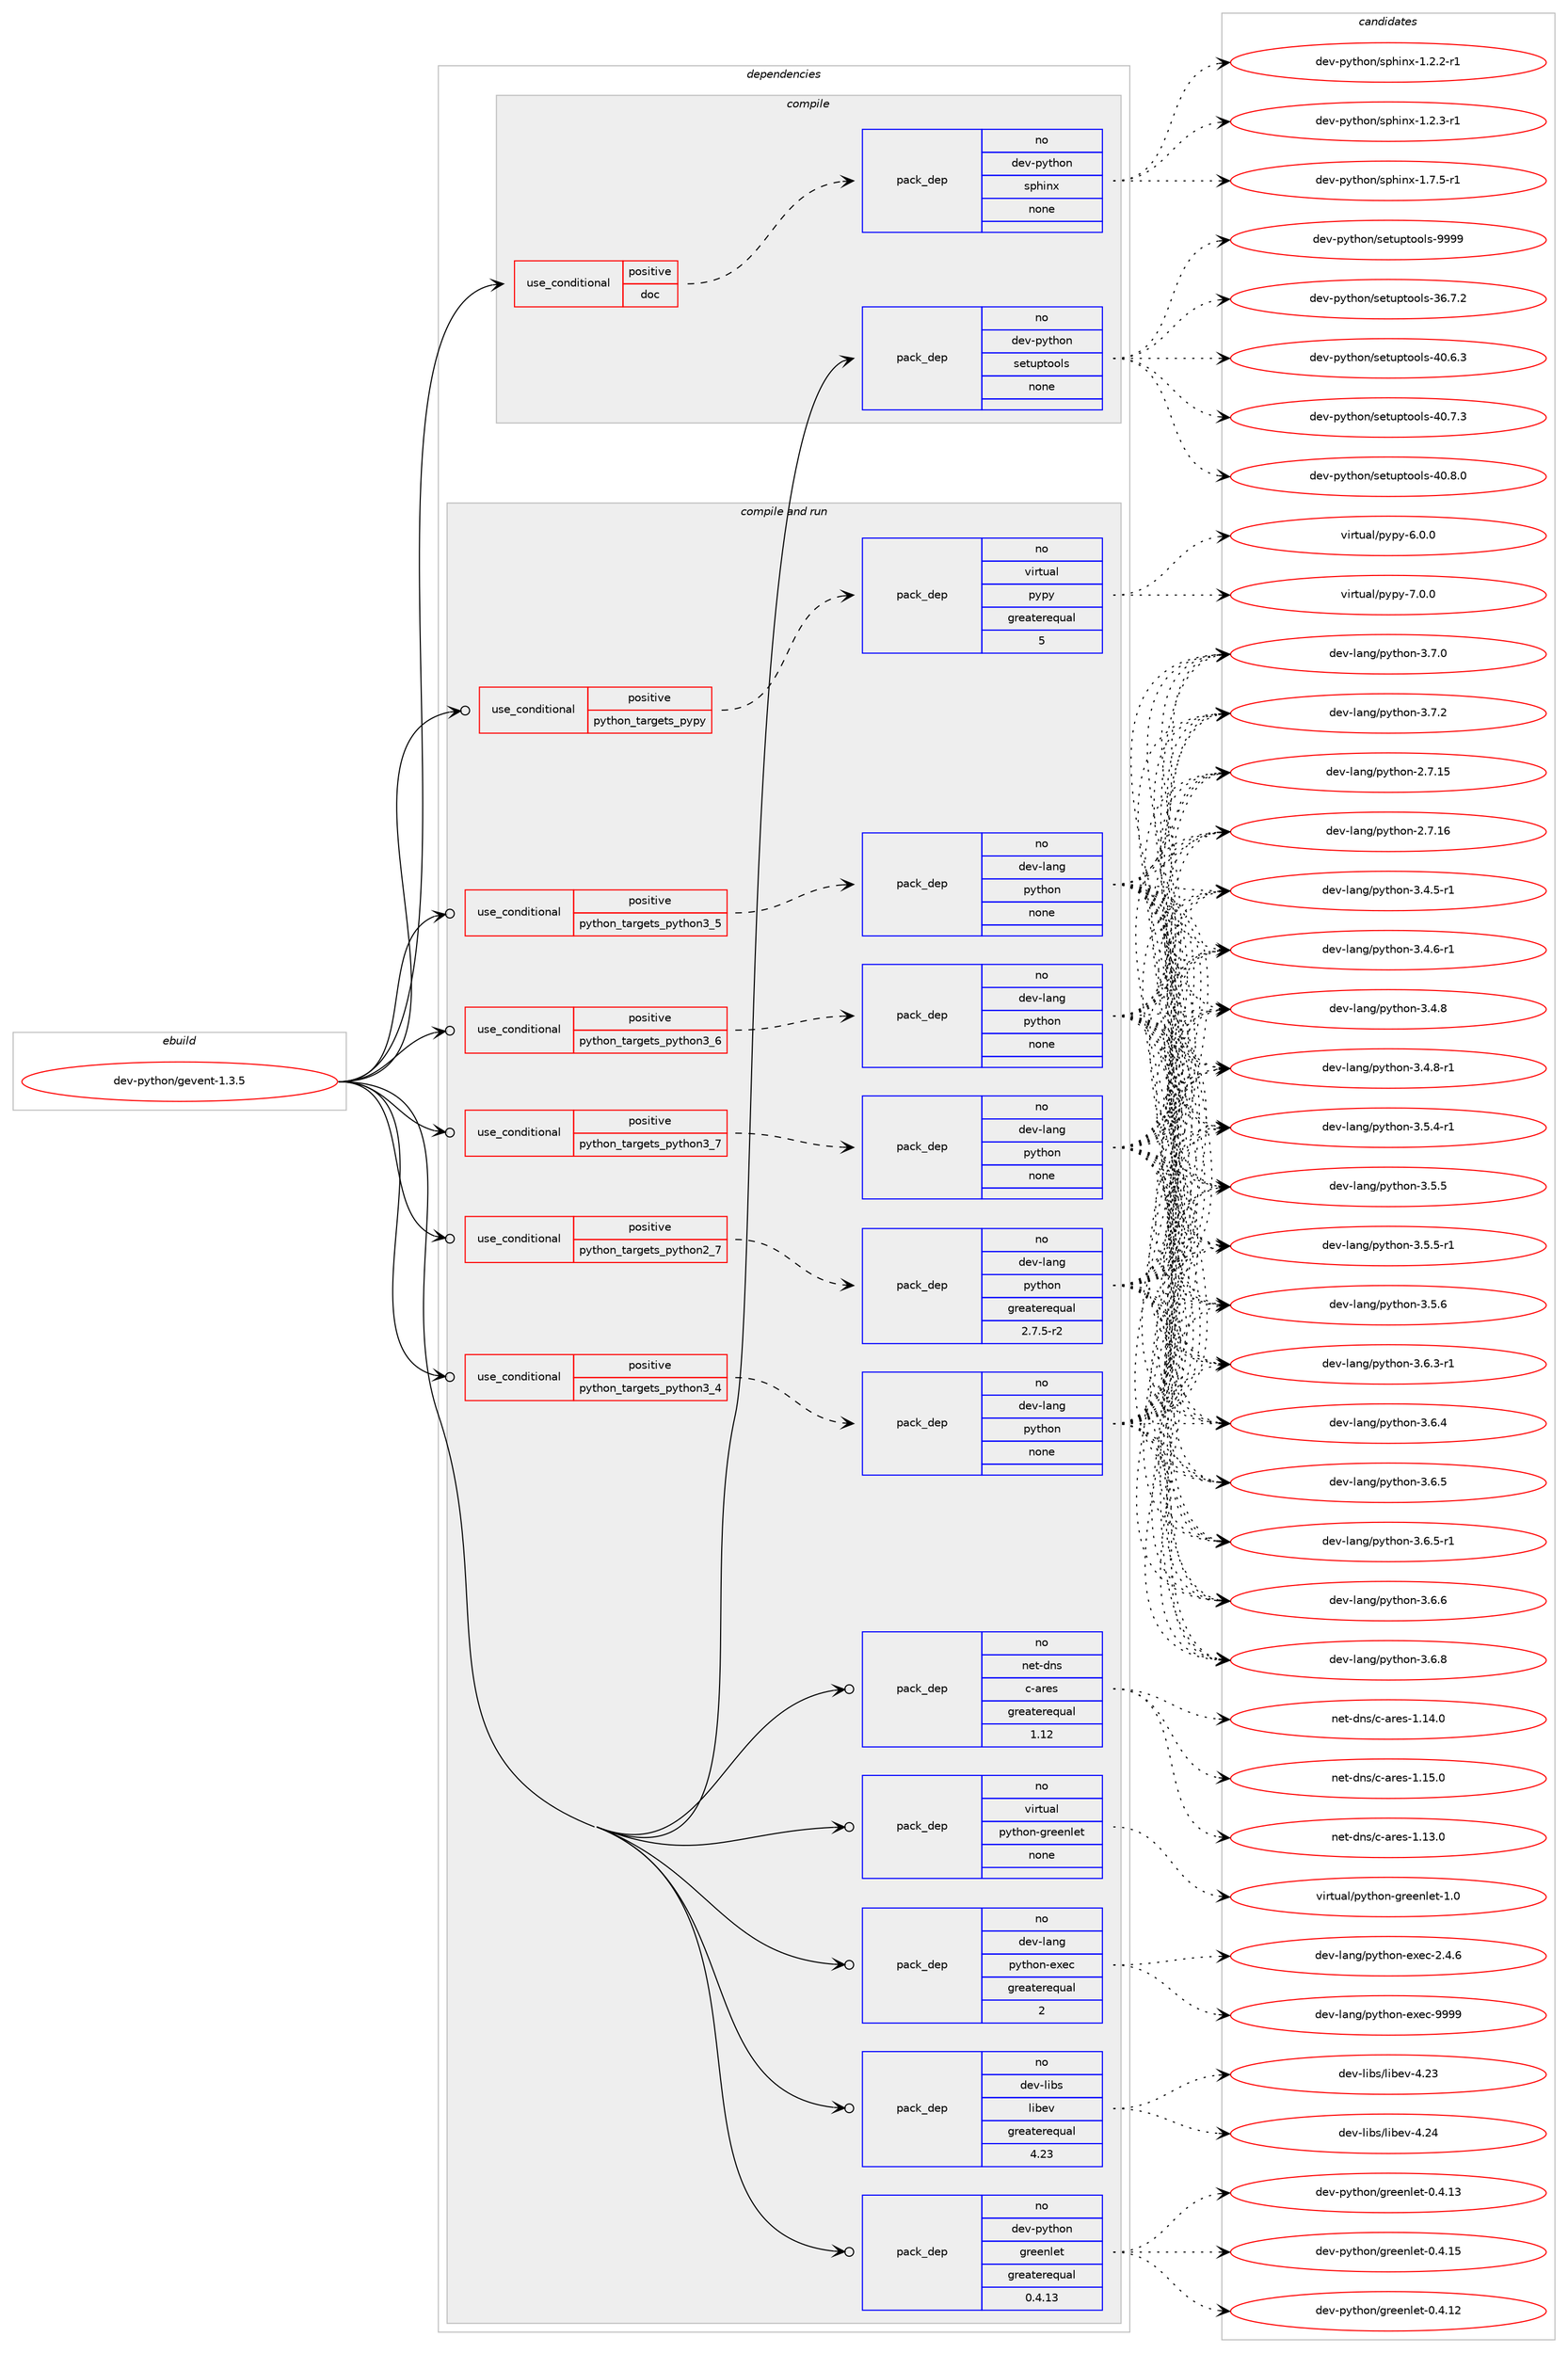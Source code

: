 digraph prolog {

# *************
# Graph options
# *************

newrank=true;
concentrate=true;
compound=true;
graph [rankdir=LR,fontname=Helvetica,fontsize=10,ranksep=1.5];#, ranksep=2.5, nodesep=0.2];
edge  [arrowhead=vee];
node  [fontname=Helvetica,fontsize=10];

# **********
# The ebuild
# **********

subgraph cluster_leftcol {
color=gray;
rank=same;
label=<<i>ebuild</i>>;
id [label="dev-python/gevent-1.3.5", color=red, width=4, href="../dev-python/gevent-1.3.5.svg"];
}

# ****************
# The dependencies
# ****************

subgraph cluster_midcol {
color=gray;
label=<<i>dependencies</i>>;
subgraph cluster_compile {
fillcolor="#eeeeee";
style=filled;
label=<<i>compile</i>>;
subgraph cond374895 {
dependency1410974 [label=<<TABLE BORDER="0" CELLBORDER="1" CELLSPACING="0" CELLPADDING="4"><TR><TD ROWSPAN="3" CELLPADDING="10">use_conditional</TD></TR><TR><TD>positive</TD></TR><TR><TD>doc</TD></TR></TABLE>>, shape=none, color=red];
subgraph pack1012820 {
dependency1410975 [label=<<TABLE BORDER="0" CELLBORDER="1" CELLSPACING="0" CELLPADDING="4" WIDTH="220"><TR><TD ROWSPAN="6" CELLPADDING="30">pack_dep</TD></TR><TR><TD WIDTH="110">no</TD></TR><TR><TD>dev-python</TD></TR><TR><TD>sphinx</TD></TR><TR><TD>none</TD></TR><TR><TD></TD></TR></TABLE>>, shape=none, color=blue];
}
dependency1410974:e -> dependency1410975:w [weight=20,style="dashed",arrowhead="vee"];
}
id:e -> dependency1410974:w [weight=20,style="solid",arrowhead="vee"];
subgraph pack1012821 {
dependency1410976 [label=<<TABLE BORDER="0" CELLBORDER="1" CELLSPACING="0" CELLPADDING="4" WIDTH="220"><TR><TD ROWSPAN="6" CELLPADDING="30">pack_dep</TD></TR><TR><TD WIDTH="110">no</TD></TR><TR><TD>dev-python</TD></TR><TR><TD>setuptools</TD></TR><TR><TD>none</TD></TR><TR><TD></TD></TR></TABLE>>, shape=none, color=blue];
}
id:e -> dependency1410976:w [weight=20,style="solid",arrowhead="vee"];
}
subgraph cluster_compileandrun {
fillcolor="#eeeeee";
style=filled;
label=<<i>compile and run</i>>;
subgraph cond374896 {
dependency1410977 [label=<<TABLE BORDER="0" CELLBORDER="1" CELLSPACING="0" CELLPADDING="4"><TR><TD ROWSPAN="3" CELLPADDING="10">use_conditional</TD></TR><TR><TD>positive</TD></TR><TR><TD>python_targets_pypy</TD></TR></TABLE>>, shape=none, color=red];
subgraph pack1012822 {
dependency1410978 [label=<<TABLE BORDER="0" CELLBORDER="1" CELLSPACING="0" CELLPADDING="4" WIDTH="220"><TR><TD ROWSPAN="6" CELLPADDING="30">pack_dep</TD></TR><TR><TD WIDTH="110">no</TD></TR><TR><TD>virtual</TD></TR><TR><TD>pypy</TD></TR><TR><TD>greaterequal</TD></TR><TR><TD>5</TD></TR></TABLE>>, shape=none, color=blue];
}
dependency1410977:e -> dependency1410978:w [weight=20,style="dashed",arrowhead="vee"];
}
id:e -> dependency1410977:w [weight=20,style="solid",arrowhead="odotvee"];
subgraph cond374897 {
dependency1410979 [label=<<TABLE BORDER="0" CELLBORDER="1" CELLSPACING="0" CELLPADDING="4"><TR><TD ROWSPAN="3" CELLPADDING="10">use_conditional</TD></TR><TR><TD>positive</TD></TR><TR><TD>python_targets_python2_7</TD></TR></TABLE>>, shape=none, color=red];
subgraph pack1012823 {
dependency1410980 [label=<<TABLE BORDER="0" CELLBORDER="1" CELLSPACING="0" CELLPADDING="4" WIDTH="220"><TR><TD ROWSPAN="6" CELLPADDING="30">pack_dep</TD></TR><TR><TD WIDTH="110">no</TD></TR><TR><TD>dev-lang</TD></TR><TR><TD>python</TD></TR><TR><TD>greaterequal</TD></TR><TR><TD>2.7.5-r2</TD></TR></TABLE>>, shape=none, color=blue];
}
dependency1410979:e -> dependency1410980:w [weight=20,style="dashed",arrowhead="vee"];
}
id:e -> dependency1410979:w [weight=20,style="solid",arrowhead="odotvee"];
subgraph cond374898 {
dependency1410981 [label=<<TABLE BORDER="0" CELLBORDER="1" CELLSPACING="0" CELLPADDING="4"><TR><TD ROWSPAN="3" CELLPADDING="10">use_conditional</TD></TR><TR><TD>positive</TD></TR><TR><TD>python_targets_python3_4</TD></TR></TABLE>>, shape=none, color=red];
subgraph pack1012824 {
dependency1410982 [label=<<TABLE BORDER="0" CELLBORDER="1" CELLSPACING="0" CELLPADDING="4" WIDTH="220"><TR><TD ROWSPAN="6" CELLPADDING="30">pack_dep</TD></TR><TR><TD WIDTH="110">no</TD></TR><TR><TD>dev-lang</TD></TR><TR><TD>python</TD></TR><TR><TD>none</TD></TR><TR><TD></TD></TR></TABLE>>, shape=none, color=blue];
}
dependency1410981:e -> dependency1410982:w [weight=20,style="dashed",arrowhead="vee"];
}
id:e -> dependency1410981:w [weight=20,style="solid",arrowhead="odotvee"];
subgraph cond374899 {
dependency1410983 [label=<<TABLE BORDER="0" CELLBORDER="1" CELLSPACING="0" CELLPADDING="4"><TR><TD ROWSPAN="3" CELLPADDING="10">use_conditional</TD></TR><TR><TD>positive</TD></TR><TR><TD>python_targets_python3_5</TD></TR></TABLE>>, shape=none, color=red];
subgraph pack1012825 {
dependency1410984 [label=<<TABLE BORDER="0" CELLBORDER="1" CELLSPACING="0" CELLPADDING="4" WIDTH="220"><TR><TD ROWSPAN="6" CELLPADDING="30">pack_dep</TD></TR><TR><TD WIDTH="110">no</TD></TR><TR><TD>dev-lang</TD></TR><TR><TD>python</TD></TR><TR><TD>none</TD></TR><TR><TD></TD></TR></TABLE>>, shape=none, color=blue];
}
dependency1410983:e -> dependency1410984:w [weight=20,style="dashed",arrowhead="vee"];
}
id:e -> dependency1410983:w [weight=20,style="solid",arrowhead="odotvee"];
subgraph cond374900 {
dependency1410985 [label=<<TABLE BORDER="0" CELLBORDER="1" CELLSPACING="0" CELLPADDING="4"><TR><TD ROWSPAN="3" CELLPADDING="10">use_conditional</TD></TR><TR><TD>positive</TD></TR><TR><TD>python_targets_python3_6</TD></TR></TABLE>>, shape=none, color=red];
subgraph pack1012826 {
dependency1410986 [label=<<TABLE BORDER="0" CELLBORDER="1" CELLSPACING="0" CELLPADDING="4" WIDTH="220"><TR><TD ROWSPAN="6" CELLPADDING="30">pack_dep</TD></TR><TR><TD WIDTH="110">no</TD></TR><TR><TD>dev-lang</TD></TR><TR><TD>python</TD></TR><TR><TD>none</TD></TR><TR><TD></TD></TR></TABLE>>, shape=none, color=blue];
}
dependency1410985:e -> dependency1410986:w [weight=20,style="dashed",arrowhead="vee"];
}
id:e -> dependency1410985:w [weight=20,style="solid",arrowhead="odotvee"];
subgraph cond374901 {
dependency1410987 [label=<<TABLE BORDER="0" CELLBORDER="1" CELLSPACING="0" CELLPADDING="4"><TR><TD ROWSPAN="3" CELLPADDING="10">use_conditional</TD></TR><TR><TD>positive</TD></TR><TR><TD>python_targets_python3_7</TD></TR></TABLE>>, shape=none, color=red];
subgraph pack1012827 {
dependency1410988 [label=<<TABLE BORDER="0" CELLBORDER="1" CELLSPACING="0" CELLPADDING="4" WIDTH="220"><TR><TD ROWSPAN="6" CELLPADDING="30">pack_dep</TD></TR><TR><TD WIDTH="110">no</TD></TR><TR><TD>dev-lang</TD></TR><TR><TD>python</TD></TR><TR><TD>none</TD></TR><TR><TD></TD></TR></TABLE>>, shape=none, color=blue];
}
dependency1410987:e -> dependency1410988:w [weight=20,style="dashed",arrowhead="vee"];
}
id:e -> dependency1410987:w [weight=20,style="solid",arrowhead="odotvee"];
subgraph pack1012828 {
dependency1410989 [label=<<TABLE BORDER="0" CELLBORDER="1" CELLSPACING="0" CELLPADDING="4" WIDTH="220"><TR><TD ROWSPAN="6" CELLPADDING="30">pack_dep</TD></TR><TR><TD WIDTH="110">no</TD></TR><TR><TD>dev-lang</TD></TR><TR><TD>python-exec</TD></TR><TR><TD>greaterequal</TD></TR><TR><TD>2</TD></TR></TABLE>>, shape=none, color=blue];
}
id:e -> dependency1410989:w [weight=20,style="solid",arrowhead="odotvee"];
subgraph pack1012829 {
dependency1410990 [label=<<TABLE BORDER="0" CELLBORDER="1" CELLSPACING="0" CELLPADDING="4" WIDTH="220"><TR><TD ROWSPAN="6" CELLPADDING="30">pack_dep</TD></TR><TR><TD WIDTH="110">no</TD></TR><TR><TD>dev-libs</TD></TR><TR><TD>libev</TD></TR><TR><TD>greaterequal</TD></TR><TR><TD>4.23</TD></TR></TABLE>>, shape=none, color=blue];
}
id:e -> dependency1410990:w [weight=20,style="solid",arrowhead="odotvee"];
subgraph pack1012830 {
dependency1410991 [label=<<TABLE BORDER="0" CELLBORDER="1" CELLSPACING="0" CELLPADDING="4" WIDTH="220"><TR><TD ROWSPAN="6" CELLPADDING="30">pack_dep</TD></TR><TR><TD WIDTH="110">no</TD></TR><TR><TD>dev-python</TD></TR><TR><TD>greenlet</TD></TR><TR><TD>greaterequal</TD></TR><TR><TD>0.4.13</TD></TR></TABLE>>, shape=none, color=blue];
}
id:e -> dependency1410991:w [weight=20,style="solid",arrowhead="odotvee"];
subgraph pack1012831 {
dependency1410992 [label=<<TABLE BORDER="0" CELLBORDER="1" CELLSPACING="0" CELLPADDING="4" WIDTH="220"><TR><TD ROWSPAN="6" CELLPADDING="30">pack_dep</TD></TR><TR><TD WIDTH="110">no</TD></TR><TR><TD>net-dns</TD></TR><TR><TD>c-ares</TD></TR><TR><TD>greaterequal</TD></TR><TR><TD>1.12</TD></TR></TABLE>>, shape=none, color=blue];
}
id:e -> dependency1410992:w [weight=20,style="solid",arrowhead="odotvee"];
subgraph pack1012832 {
dependency1410993 [label=<<TABLE BORDER="0" CELLBORDER="1" CELLSPACING="0" CELLPADDING="4" WIDTH="220"><TR><TD ROWSPAN="6" CELLPADDING="30">pack_dep</TD></TR><TR><TD WIDTH="110">no</TD></TR><TR><TD>virtual</TD></TR><TR><TD>python-greenlet</TD></TR><TR><TD>none</TD></TR><TR><TD></TD></TR></TABLE>>, shape=none, color=blue];
}
id:e -> dependency1410993:w [weight=20,style="solid",arrowhead="odotvee"];
}
subgraph cluster_run {
fillcolor="#eeeeee";
style=filled;
label=<<i>run</i>>;
}
}

# **************
# The candidates
# **************

subgraph cluster_choices {
rank=same;
color=gray;
label=<<i>candidates</i>>;

subgraph choice1012820 {
color=black;
nodesep=1;
choice10010111845112121116104111110471151121041051101204549465046504511449 [label="dev-python/sphinx-1.2.2-r1", color=red, width=4,href="../dev-python/sphinx-1.2.2-r1.svg"];
choice10010111845112121116104111110471151121041051101204549465046514511449 [label="dev-python/sphinx-1.2.3-r1", color=red, width=4,href="../dev-python/sphinx-1.2.3-r1.svg"];
choice10010111845112121116104111110471151121041051101204549465546534511449 [label="dev-python/sphinx-1.7.5-r1", color=red, width=4,href="../dev-python/sphinx-1.7.5-r1.svg"];
dependency1410975:e -> choice10010111845112121116104111110471151121041051101204549465046504511449:w [style=dotted,weight="100"];
dependency1410975:e -> choice10010111845112121116104111110471151121041051101204549465046514511449:w [style=dotted,weight="100"];
dependency1410975:e -> choice10010111845112121116104111110471151121041051101204549465546534511449:w [style=dotted,weight="100"];
}
subgraph choice1012821 {
color=black;
nodesep=1;
choice100101118451121211161041111104711510111611711211611111110811545515446554650 [label="dev-python/setuptools-36.7.2", color=red, width=4,href="../dev-python/setuptools-36.7.2.svg"];
choice100101118451121211161041111104711510111611711211611111110811545524846544651 [label="dev-python/setuptools-40.6.3", color=red, width=4,href="../dev-python/setuptools-40.6.3.svg"];
choice100101118451121211161041111104711510111611711211611111110811545524846554651 [label="dev-python/setuptools-40.7.3", color=red, width=4,href="../dev-python/setuptools-40.7.3.svg"];
choice100101118451121211161041111104711510111611711211611111110811545524846564648 [label="dev-python/setuptools-40.8.0", color=red, width=4,href="../dev-python/setuptools-40.8.0.svg"];
choice10010111845112121116104111110471151011161171121161111111081154557575757 [label="dev-python/setuptools-9999", color=red, width=4,href="../dev-python/setuptools-9999.svg"];
dependency1410976:e -> choice100101118451121211161041111104711510111611711211611111110811545515446554650:w [style=dotted,weight="100"];
dependency1410976:e -> choice100101118451121211161041111104711510111611711211611111110811545524846544651:w [style=dotted,weight="100"];
dependency1410976:e -> choice100101118451121211161041111104711510111611711211611111110811545524846554651:w [style=dotted,weight="100"];
dependency1410976:e -> choice100101118451121211161041111104711510111611711211611111110811545524846564648:w [style=dotted,weight="100"];
dependency1410976:e -> choice10010111845112121116104111110471151011161171121161111111081154557575757:w [style=dotted,weight="100"];
}
subgraph choice1012822 {
color=black;
nodesep=1;
choice1181051141161179710847112121112121455446484648 [label="virtual/pypy-6.0.0", color=red, width=4,href="../virtual/pypy-6.0.0.svg"];
choice1181051141161179710847112121112121455546484648 [label="virtual/pypy-7.0.0", color=red, width=4,href="../virtual/pypy-7.0.0.svg"];
dependency1410978:e -> choice1181051141161179710847112121112121455446484648:w [style=dotted,weight="100"];
dependency1410978:e -> choice1181051141161179710847112121112121455546484648:w [style=dotted,weight="100"];
}
subgraph choice1012823 {
color=black;
nodesep=1;
choice10010111845108971101034711212111610411111045504655464953 [label="dev-lang/python-2.7.15", color=red, width=4,href="../dev-lang/python-2.7.15.svg"];
choice10010111845108971101034711212111610411111045504655464954 [label="dev-lang/python-2.7.16", color=red, width=4,href="../dev-lang/python-2.7.16.svg"];
choice1001011184510897110103471121211161041111104551465246534511449 [label="dev-lang/python-3.4.5-r1", color=red, width=4,href="../dev-lang/python-3.4.5-r1.svg"];
choice1001011184510897110103471121211161041111104551465246544511449 [label="dev-lang/python-3.4.6-r1", color=red, width=4,href="../dev-lang/python-3.4.6-r1.svg"];
choice100101118451089711010347112121116104111110455146524656 [label="dev-lang/python-3.4.8", color=red, width=4,href="../dev-lang/python-3.4.8.svg"];
choice1001011184510897110103471121211161041111104551465246564511449 [label="dev-lang/python-3.4.8-r1", color=red, width=4,href="../dev-lang/python-3.4.8-r1.svg"];
choice1001011184510897110103471121211161041111104551465346524511449 [label="dev-lang/python-3.5.4-r1", color=red, width=4,href="../dev-lang/python-3.5.4-r1.svg"];
choice100101118451089711010347112121116104111110455146534653 [label="dev-lang/python-3.5.5", color=red, width=4,href="../dev-lang/python-3.5.5.svg"];
choice1001011184510897110103471121211161041111104551465346534511449 [label="dev-lang/python-3.5.5-r1", color=red, width=4,href="../dev-lang/python-3.5.5-r1.svg"];
choice100101118451089711010347112121116104111110455146534654 [label="dev-lang/python-3.5.6", color=red, width=4,href="../dev-lang/python-3.5.6.svg"];
choice1001011184510897110103471121211161041111104551465446514511449 [label="dev-lang/python-3.6.3-r1", color=red, width=4,href="../dev-lang/python-3.6.3-r1.svg"];
choice100101118451089711010347112121116104111110455146544652 [label="dev-lang/python-3.6.4", color=red, width=4,href="../dev-lang/python-3.6.4.svg"];
choice100101118451089711010347112121116104111110455146544653 [label="dev-lang/python-3.6.5", color=red, width=4,href="../dev-lang/python-3.6.5.svg"];
choice1001011184510897110103471121211161041111104551465446534511449 [label="dev-lang/python-3.6.5-r1", color=red, width=4,href="../dev-lang/python-3.6.5-r1.svg"];
choice100101118451089711010347112121116104111110455146544654 [label="dev-lang/python-3.6.6", color=red, width=4,href="../dev-lang/python-3.6.6.svg"];
choice100101118451089711010347112121116104111110455146544656 [label="dev-lang/python-3.6.8", color=red, width=4,href="../dev-lang/python-3.6.8.svg"];
choice100101118451089711010347112121116104111110455146554648 [label="dev-lang/python-3.7.0", color=red, width=4,href="../dev-lang/python-3.7.0.svg"];
choice100101118451089711010347112121116104111110455146554650 [label="dev-lang/python-3.7.2", color=red, width=4,href="../dev-lang/python-3.7.2.svg"];
dependency1410980:e -> choice10010111845108971101034711212111610411111045504655464953:w [style=dotted,weight="100"];
dependency1410980:e -> choice10010111845108971101034711212111610411111045504655464954:w [style=dotted,weight="100"];
dependency1410980:e -> choice1001011184510897110103471121211161041111104551465246534511449:w [style=dotted,weight="100"];
dependency1410980:e -> choice1001011184510897110103471121211161041111104551465246544511449:w [style=dotted,weight="100"];
dependency1410980:e -> choice100101118451089711010347112121116104111110455146524656:w [style=dotted,weight="100"];
dependency1410980:e -> choice1001011184510897110103471121211161041111104551465246564511449:w [style=dotted,weight="100"];
dependency1410980:e -> choice1001011184510897110103471121211161041111104551465346524511449:w [style=dotted,weight="100"];
dependency1410980:e -> choice100101118451089711010347112121116104111110455146534653:w [style=dotted,weight="100"];
dependency1410980:e -> choice1001011184510897110103471121211161041111104551465346534511449:w [style=dotted,weight="100"];
dependency1410980:e -> choice100101118451089711010347112121116104111110455146534654:w [style=dotted,weight="100"];
dependency1410980:e -> choice1001011184510897110103471121211161041111104551465446514511449:w [style=dotted,weight="100"];
dependency1410980:e -> choice100101118451089711010347112121116104111110455146544652:w [style=dotted,weight="100"];
dependency1410980:e -> choice100101118451089711010347112121116104111110455146544653:w [style=dotted,weight="100"];
dependency1410980:e -> choice1001011184510897110103471121211161041111104551465446534511449:w [style=dotted,weight="100"];
dependency1410980:e -> choice100101118451089711010347112121116104111110455146544654:w [style=dotted,weight="100"];
dependency1410980:e -> choice100101118451089711010347112121116104111110455146544656:w [style=dotted,weight="100"];
dependency1410980:e -> choice100101118451089711010347112121116104111110455146554648:w [style=dotted,weight="100"];
dependency1410980:e -> choice100101118451089711010347112121116104111110455146554650:w [style=dotted,weight="100"];
}
subgraph choice1012824 {
color=black;
nodesep=1;
choice10010111845108971101034711212111610411111045504655464953 [label="dev-lang/python-2.7.15", color=red, width=4,href="../dev-lang/python-2.7.15.svg"];
choice10010111845108971101034711212111610411111045504655464954 [label="dev-lang/python-2.7.16", color=red, width=4,href="../dev-lang/python-2.7.16.svg"];
choice1001011184510897110103471121211161041111104551465246534511449 [label="dev-lang/python-3.4.5-r1", color=red, width=4,href="../dev-lang/python-3.4.5-r1.svg"];
choice1001011184510897110103471121211161041111104551465246544511449 [label="dev-lang/python-3.4.6-r1", color=red, width=4,href="../dev-lang/python-3.4.6-r1.svg"];
choice100101118451089711010347112121116104111110455146524656 [label="dev-lang/python-3.4.8", color=red, width=4,href="../dev-lang/python-3.4.8.svg"];
choice1001011184510897110103471121211161041111104551465246564511449 [label="dev-lang/python-3.4.8-r1", color=red, width=4,href="../dev-lang/python-3.4.8-r1.svg"];
choice1001011184510897110103471121211161041111104551465346524511449 [label="dev-lang/python-3.5.4-r1", color=red, width=4,href="../dev-lang/python-3.5.4-r1.svg"];
choice100101118451089711010347112121116104111110455146534653 [label="dev-lang/python-3.5.5", color=red, width=4,href="../dev-lang/python-3.5.5.svg"];
choice1001011184510897110103471121211161041111104551465346534511449 [label="dev-lang/python-3.5.5-r1", color=red, width=4,href="../dev-lang/python-3.5.5-r1.svg"];
choice100101118451089711010347112121116104111110455146534654 [label="dev-lang/python-3.5.6", color=red, width=4,href="../dev-lang/python-3.5.6.svg"];
choice1001011184510897110103471121211161041111104551465446514511449 [label="dev-lang/python-3.6.3-r1", color=red, width=4,href="../dev-lang/python-3.6.3-r1.svg"];
choice100101118451089711010347112121116104111110455146544652 [label="dev-lang/python-3.6.4", color=red, width=4,href="../dev-lang/python-3.6.4.svg"];
choice100101118451089711010347112121116104111110455146544653 [label="dev-lang/python-3.6.5", color=red, width=4,href="../dev-lang/python-3.6.5.svg"];
choice1001011184510897110103471121211161041111104551465446534511449 [label="dev-lang/python-3.6.5-r1", color=red, width=4,href="../dev-lang/python-3.6.5-r1.svg"];
choice100101118451089711010347112121116104111110455146544654 [label="dev-lang/python-3.6.6", color=red, width=4,href="../dev-lang/python-3.6.6.svg"];
choice100101118451089711010347112121116104111110455146544656 [label="dev-lang/python-3.6.8", color=red, width=4,href="../dev-lang/python-3.6.8.svg"];
choice100101118451089711010347112121116104111110455146554648 [label="dev-lang/python-3.7.0", color=red, width=4,href="../dev-lang/python-3.7.0.svg"];
choice100101118451089711010347112121116104111110455146554650 [label="dev-lang/python-3.7.2", color=red, width=4,href="../dev-lang/python-3.7.2.svg"];
dependency1410982:e -> choice10010111845108971101034711212111610411111045504655464953:w [style=dotted,weight="100"];
dependency1410982:e -> choice10010111845108971101034711212111610411111045504655464954:w [style=dotted,weight="100"];
dependency1410982:e -> choice1001011184510897110103471121211161041111104551465246534511449:w [style=dotted,weight="100"];
dependency1410982:e -> choice1001011184510897110103471121211161041111104551465246544511449:w [style=dotted,weight="100"];
dependency1410982:e -> choice100101118451089711010347112121116104111110455146524656:w [style=dotted,weight="100"];
dependency1410982:e -> choice1001011184510897110103471121211161041111104551465246564511449:w [style=dotted,weight="100"];
dependency1410982:e -> choice1001011184510897110103471121211161041111104551465346524511449:w [style=dotted,weight="100"];
dependency1410982:e -> choice100101118451089711010347112121116104111110455146534653:w [style=dotted,weight="100"];
dependency1410982:e -> choice1001011184510897110103471121211161041111104551465346534511449:w [style=dotted,weight="100"];
dependency1410982:e -> choice100101118451089711010347112121116104111110455146534654:w [style=dotted,weight="100"];
dependency1410982:e -> choice1001011184510897110103471121211161041111104551465446514511449:w [style=dotted,weight="100"];
dependency1410982:e -> choice100101118451089711010347112121116104111110455146544652:w [style=dotted,weight="100"];
dependency1410982:e -> choice100101118451089711010347112121116104111110455146544653:w [style=dotted,weight="100"];
dependency1410982:e -> choice1001011184510897110103471121211161041111104551465446534511449:w [style=dotted,weight="100"];
dependency1410982:e -> choice100101118451089711010347112121116104111110455146544654:w [style=dotted,weight="100"];
dependency1410982:e -> choice100101118451089711010347112121116104111110455146544656:w [style=dotted,weight="100"];
dependency1410982:e -> choice100101118451089711010347112121116104111110455146554648:w [style=dotted,weight="100"];
dependency1410982:e -> choice100101118451089711010347112121116104111110455146554650:w [style=dotted,weight="100"];
}
subgraph choice1012825 {
color=black;
nodesep=1;
choice10010111845108971101034711212111610411111045504655464953 [label="dev-lang/python-2.7.15", color=red, width=4,href="../dev-lang/python-2.7.15.svg"];
choice10010111845108971101034711212111610411111045504655464954 [label="dev-lang/python-2.7.16", color=red, width=4,href="../dev-lang/python-2.7.16.svg"];
choice1001011184510897110103471121211161041111104551465246534511449 [label="dev-lang/python-3.4.5-r1", color=red, width=4,href="../dev-lang/python-3.4.5-r1.svg"];
choice1001011184510897110103471121211161041111104551465246544511449 [label="dev-lang/python-3.4.6-r1", color=red, width=4,href="../dev-lang/python-3.4.6-r1.svg"];
choice100101118451089711010347112121116104111110455146524656 [label="dev-lang/python-3.4.8", color=red, width=4,href="../dev-lang/python-3.4.8.svg"];
choice1001011184510897110103471121211161041111104551465246564511449 [label="dev-lang/python-3.4.8-r1", color=red, width=4,href="../dev-lang/python-3.4.8-r1.svg"];
choice1001011184510897110103471121211161041111104551465346524511449 [label="dev-lang/python-3.5.4-r1", color=red, width=4,href="../dev-lang/python-3.5.4-r1.svg"];
choice100101118451089711010347112121116104111110455146534653 [label="dev-lang/python-3.5.5", color=red, width=4,href="../dev-lang/python-3.5.5.svg"];
choice1001011184510897110103471121211161041111104551465346534511449 [label="dev-lang/python-3.5.5-r1", color=red, width=4,href="../dev-lang/python-3.5.5-r1.svg"];
choice100101118451089711010347112121116104111110455146534654 [label="dev-lang/python-3.5.6", color=red, width=4,href="../dev-lang/python-3.5.6.svg"];
choice1001011184510897110103471121211161041111104551465446514511449 [label="dev-lang/python-3.6.3-r1", color=red, width=4,href="../dev-lang/python-3.6.3-r1.svg"];
choice100101118451089711010347112121116104111110455146544652 [label="dev-lang/python-3.6.4", color=red, width=4,href="../dev-lang/python-3.6.4.svg"];
choice100101118451089711010347112121116104111110455146544653 [label="dev-lang/python-3.6.5", color=red, width=4,href="../dev-lang/python-3.6.5.svg"];
choice1001011184510897110103471121211161041111104551465446534511449 [label="dev-lang/python-3.6.5-r1", color=red, width=4,href="../dev-lang/python-3.6.5-r1.svg"];
choice100101118451089711010347112121116104111110455146544654 [label="dev-lang/python-3.6.6", color=red, width=4,href="../dev-lang/python-3.6.6.svg"];
choice100101118451089711010347112121116104111110455146544656 [label="dev-lang/python-3.6.8", color=red, width=4,href="../dev-lang/python-3.6.8.svg"];
choice100101118451089711010347112121116104111110455146554648 [label="dev-lang/python-3.7.0", color=red, width=4,href="../dev-lang/python-3.7.0.svg"];
choice100101118451089711010347112121116104111110455146554650 [label="dev-lang/python-3.7.2", color=red, width=4,href="../dev-lang/python-3.7.2.svg"];
dependency1410984:e -> choice10010111845108971101034711212111610411111045504655464953:w [style=dotted,weight="100"];
dependency1410984:e -> choice10010111845108971101034711212111610411111045504655464954:w [style=dotted,weight="100"];
dependency1410984:e -> choice1001011184510897110103471121211161041111104551465246534511449:w [style=dotted,weight="100"];
dependency1410984:e -> choice1001011184510897110103471121211161041111104551465246544511449:w [style=dotted,weight="100"];
dependency1410984:e -> choice100101118451089711010347112121116104111110455146524656:w [style=dotted,weight="100"];
dependency1410984:e -> choice1001011184510897110103471121211161041111104551465246564511449:w [style=dotted,weight="100"];
dependency1410984:e -> choice1001011184510897110103471121211161041111104551465346524511449:w [style=dotted,weight="100"];
dependency1410984:e -> choice100101118451089711010347112121116104111110455146534653:w [style=dotted,weight="100"];
dependency1410984:e -> choice1001011184510897110103471121211161041111104551465346534511449:w [style=dotted,weight="100"];
dependency1410984:e -> choice100101118451089711010347112121116104111110455146534654:w [style=dotted,weight="100"];
dependency1410984:e -> choice1001011184510897110103471121211161041111104551465446514511449:w [style=dotted,weight="100"];
dependency1410984:e -> choice100101118451089711010347112121116104111110455146544652:w [style=dotted,weight="100"];
dependency1410984:e -> choice100101118451089711010347112121116104111110455146544653:w [style=dotted,weight="100"];
dependency1410984:e -> choice1001011184510897110103471121211161041111104551465446534511449:w [style=dotted,weight="100"];
dependency1410984:e -> choice100101118451089711010347112121116104111110455146544654:w [style=dotted,weight="100"];
dependency1410984:e -> choice100101118451089711010347112121116104111110455146544656:w [style=dotted,weight="100"];
dependency1410984:e -> choice100101118451089711010347112121116104111110455146554648:w [style=dotted,weight="100"];
dependency1410984:e -> choice100101118451089711010347112121116104111110455146554650:w [style=dotted,weight="100"];
}
subgraph choice1012826 {
color=black;
nodesep=1;
choice10010111845108971101034711212111610411111045504655464953 [label="dev-lang/python-2.7.15", color=red, width=4,href="../dev-lang/python-2.7.15.svg"];
choice10010111845108971101034711212111610411111045504655464954 [label="dev-lang/python-2.7.16", color=red, width=4,href="../dev-lang/python-2.7.16.svg"];
choice1001011184510897110103471121211161041111104551465246534511449 [label="dev-lang/python-3.4.5-r1", color=red, width=4,href="../dev-lang/python-3.4.5-r1.svg"];
choice1001011184510897110103471121211161041111104551465246544511449 [label="dev-lang/python-3.4.6-r1", color=red, width=4,href="../dev-lang/python-3.4.6-r1.svg"];
choice100101118451089711010347112121116104111110455146524656 [label="dev-lang/python-3.4.8", color=red, width=4,href="../dev-lang/python-3.4.8.svg"];
choice1001011184510897110103471121211161041111104551465246564511449 [label="dev-lang/python-3.4.8-r1", color=red, width=4,href="../dev-lang/python-3.4.8-r1.svg"];
choice1001011184510897110103471121211161041111104551465346524511449 [label="dev-lang/python-3.5.4-r1", color=red, width=4,href="../dev-lang/python-3.5.4-r1.svg"];
choice100101118451089711010347112121116104111110455146534653 [label="dev-lang/python-3.5.5", color=red, width=4,href="../dev-lang/python-3.5.5.svg"];
choice1001011184510897110103471121211161041111104551465346534511449 [label="dev-lang/python-3.5.5-r1", color=red, width=4,href="../dev-lang/python-3.5.5-r1.svg"];
choice100101118451089711010347112121116104111110455146534654 [label="dev-lang/python-3.5.6", color=red, width=4,href="../dev-lang/python-3.5.6.svg"];
choice1001011184510897110103471121211161041111104551465446514511449 [label="dev-lang/python-3.6.3-r1", color=red, width=4,href="../dev-lang/python-3.6.3-r1.svg"];
choice100101118451089711010347112121116104111110455146544652 [label="dev-lang/python-3.6.4", color=red, width=4,href="../dev-lang/python-3.6.4.svg"];
choice100101118451089711010347112121116104111110455146544653 [label="dev-lang/python-3.6.5", color=red, width=4,href="../dev-lang/python-3.6.5.svg"];
choice1001011184510897110103471121211161041111104551465446534511449 [label="dev-lang/python-3.6.5-r1", color=red, width=4,href="../dev-lang/python-3.6.5-r1.svg"];
choice100101118451089711010347112121116104111110455146544654 [label="dev-lang/python-3.6.6", color=red, width=4,href="../dev-lang/python-3.6.6.svg"];
choice100101118451089711010347112121116104111110455146544656 [label="dev-lang/python-3.6.8", color=red, width=4,href="../dev-lang/python-3.6.8.svg"];
choice100101118451089711010347112121116104111110455146554648 [label="dev-lang/python-3.7.0", color=red, width=4,href="../dev-lang/python-3.7.0.svg"];
choice100101118451089711010347112121116104111110455146554650 [label="dev-lang/python-3.7.2", color=red, width=4,href="../dev-lang/python-3.7.2.svg"];
dependency1410986:e -> choice10010111845108971101034711212111610411111045504655464953:w [style=dotted,weight="100"];
dependency1410986:e -> choice10010111845108971101034711212111610411111045504655464954:w [style=dotted,weight="100"];
dependency1410986:e -> choice1001011184510897110103471121211161041111104551465246534511449:w [style=dotted,weight="100"];
dependency1410986:e -> choice1001011184510897110103471121211161041111104551465246544511449:w [style=dotted,weight="100"];
dependency1410986:e -> choice100101118451089711010347112121116104111110455146524656:w [style=dotted,weight="100"];
dependency1410986:e -> choice1001011184510897110103471121211161041111104551465246564511449:w [style=dotted,weight="100"];
dependency1410986:e -> choice1001011184510897110103471121211161041111104551465346524511449:w [style=dotted,weight="100"];
dependency1410986:e -> choice100101118451089711010347112121116104111110455146534653:w [style=dotted,weight="100"];
dependency1410986:e -> choice1001011184510897110103471121211161041111104551465346534511449:w [style=dotted,weight="100"];
dependency1410986:e -> choice100101118451089711010347112121116104111110455146534654:w [style=dotted,weight="100"];
dependency1410986:e -> choice1001011184510897110103471121211161041111104551465446514511449:w [style=dotted,weight="100"];
dependency1410986:e -> choice100101118451089711010347112121116104111110455146544652:w [style=dotted,weight="100"];
dependency1410986:e -> choice100101118451089711010347112121116104111110455146544653:w [style=dotted,weight="100"];
dependency1410986:e -> choice1001011184510897110103471121211161041111104551465446534511449:w [style=dotted,weight="100"];
dependency1410986:e -> choice100101118451089711010347112121116104111110455146544654:w [style=dotted,weight="100"];
dependency1410986:e -> choice100101118451089711010347112121116104111110455146544656:w [style=dotted,weight="100"];
dependency1410986:e -> choice100101118451089711010347112121116104111110455146554648:w [style=dotted,weight="100"];
dependency1410986:e -> choice100101118451089711010347112121116104111110455146554650:w [style=dotted,weight="100"];
}
subgraph choice1012827 {
color=black;
nodesep=1;
choice10010111845108971101034711212111610411111045504655464953 [label="dev-lang/python-2.7.15", color=red, width=4,href="../dev-lang/python-2.7.15.svg"];
choice10010111845108971101034711212111610411111045504655464954 [label="dev-lang/python-2.7.16", color=red, width=4,href="../dev-lang/python-2.7.16.svg"];
choice1001011184510897110103471121211161041111104551465246534511449 [label="dev-lang/python-3.4.5-r1", color=red, width=4,href="../dev-lang/python-3.4.5-r1.svg"];
choice1001011184510897110103471121211161041111104551465246544511449 [label="dev-lang/python-3.4.6-r1", color=red, width=4,href="../dev-lang/python-3.4.6-r1.svg"];
choice100101118451089711010347112121116104111110455146524656 [label="dev-lang/python-3.4.8", color=red, width=4,href="../dev-lang/python-3.4.8.svg"];
choice1001011184510897110103471121211161041111104551465246564511449 [label="dev-lang/python-3.4.8-r1", color=red, width=4,href="../dev-lang/python-3.4.8-r1.svg"];
choice1001011184510897110103471121211161041111104551465346524511449 [label="dev-lang/python-3.5.4-r1", color=red, width=4,href="../dev-lang/python-3.5.4-r1.svg"];
choice100101118451089711010347112121116104111110455146534653 [label="dev-lang/python-3.5.5", color=red, width=4,href="../dev-lang/python-3.5.5.svg"];
choice1001011184510897110103471121211161041111104551465346534511449 [label="dev-lang/python-3.5.5-r1", color=red, width=4,href="../dev-lang/python-3.5.5-r1.svg"];
choice100101118451089711010347112121116104111110455146534654 [label="dev-lang/python-3.5.6", color=red, width=4,href="../dev-lang/python-3.5.6.svg"];
choice1001011184510897110103471121211161041111104551465446514511449 [label="dev-lang/python-3.6.3-r1", color=red, width=4,href="../dev-lang/python-3.6.3-r1.svg"];
choice100101118451089711010347112121116104111110455146544652 [label="dev-lang/python-3.6.4", color=red, width=4,href="../dev-lang/python-3.6.4.svg"];
choice100101118451089711010347112121116104111110455146544653 [label="dev-lang/python-3.6.5", color=red, width=4,href="../dev-lang/python-3.6.5.svg"];
choice1001011184510897110103471121211161041111104551465446534511449 [label="dev-lang/python-3.6.5-r1", color=red, width=4,href="../dev-lang/python-3.6.5-r1.svg"];
choice100101118451089711010347112121116104111110455146544654 [label="dev-lang/python-3.6.6", color=red, width=4,href="../dev-lang/python-3.6.6.svg"];
choice100101118451089711010347112121116104111110455146544656 [label="dev-lang/python-3.6.8", color=red, width=4,href="../dev-lang/python-3.6.8.svg"];
choice100101118451089711010347112121116104111110455146554648 [label="dev-lang/python-3.7.0", color=red, width=4,href="../dev-lang/python-3.7.0.svg"];
choice100101118451089711010347112121116104111110455146554650 [label="dev-lang/python-3.7.2", color=red, width=4,href="../dev-lang/python-3.7.2.svg"];
dependency1410988:e -> choice10010111845108971101034711212111610411111045504655464953:w [style=dotted,weight="100"];
dependency1410988:e -> choice10010111845108971101034711212111610411111045504655464954:w [style=dotted,weight="100"];
dependency1410988:e -> choice1001011184510897110103471121211161041111104551465246534511449:w [style=dotted,weight="100"];
dependency1410988:e -> choice1001011184510897110103471121211161041111104551465246544511449:w [style=dotted,weight="100"];
dependency1410988:e -> choice100101118451089711010347112121116104111110455146524656:w [style=dotted,weight="100"];
dependency1410988:e -> choice1001011184510897110103471121211161041111104551465246564511449:w [style=dotted,weight="100"];
dependency1410988:e -> choice1001011184510897110103471121211161041111104551465346524511449:w [style=dotted,weight="100"];
dependency1410988:e -> choice100101118451089711010347112121116104111110455146534653:w [style=dotted,weight="100"];
dependency1410988:e -> choice1001011184510897110103471121211161041111104551465346534511449:w [style=dotted,weight="100"];
dependency1410988:e -> choice100101118451089711010347112121116104111110455146534654:w [style=dotted,weight="100"];
dependency1410988:e -> choice1001011184510897110103471121211161041111104551465446514511449:w [style=dotted,weight="100"];
dependency1410988:e -> choice100101118451089711010347112121116104111110455146544652:w [style=dotted,weight="100"];
dependency1410988:e -> choice100101118451089711010347112121116104111110455146544653:w [style=dotted,weight="100"];
dependency1410988:e -> choice1001011184510897110103471121211161041111104551465446534511449:w [style=dotted,weight="100"];
dependency1410988:e -> choice100101118451089711010347112121116104111110455146544654:w [style=dotted,weight="100"];
dependency1410988:e -> choice100101118451089711010347112121116104111110455146544656:w [style=dotted,weight="100"];
dependency1410988:e -> choice100101118451089711010347112121116104111110455146554648:w [style=dotted,weight="100"];
dependency1410988:e -> choice100101118451089711010347112121116104111110455146554650:w [style=dotted,weight="100"];
}
subgraph choice1012828 {
color=black;
nodesep=1;
choice1001011184510897110103471121211161041111104510112010199455046524654 [label="dev-lang/python-exec-2.4.6", color=red, width=4,href="../dev-lang/python-exec-2.4.6.svg"];
choice10010111845108971101034711212111610411111045101120101994557575757 [label="dev-lang/python-exec-9999", color=red, width=4,href="../dev-lang/python-exec-9999.svg"];
dependency1410989:e -> choice1001011184510897110103471121211161041111104510112010199455046524654:w [style=dotted,weight="100"];
dependency1410989:e -> choice10010111845108971101034711212111610411111045101120101994557575757:w [style=dotted,weight="100"];
}
subgraph choice1012829 {
color=black;
nodesep=1;
choice100101118451081059811547108105981011184552465051 [label="dev-libs/libev-4.23", color=red, width=4,href="../dev-libs/libev-4.23.svg"];
choice100101118451081059811547108105981011184552465052 [label="dev-libs/libev-4.24", color=red, width=4,href="../dev-libs/libev-4.24.svg"];
dependency1410990:e -> choice100101118451081059811547108105981011184552465051:w [style=dotted,weight="100"];
dependency1410990:e -> choice100101118451081059811547108105981011184552465052:w [style=dotted,weight="100"];
}
subgraph choice1012830 {
color=black;
nodesep=1;
choice100101118451121211161041111104710311410110111010810111645484652464950 [label="dev-python/greenlet-0.4.12", color=red, width=4,href="../dev-python/greenlet-0.4.12.svg"];
choice100101118451121211161041111104710311410110111010810111645484652464951 [label="dev-python/greenlet-0.4.13", color=red, width=4,href="../dev-python/greenlet-0.4.13.svg"];
choice100101118451121211161041111104710311410110111010810111645484652464953 [label="dev-python/greenlet-0.4.15", color=red, width=4,href="../dev-python/greenlet-0.4.15.svg"];
dependency1410991:e -> choice100101118451121211161041111104710311410110111010810111645484652464950:w [style=dotted,weight="100"];
dependency1410991:e -> choice100101118451121211161041111104710311410110111010810111645484652464951:w [style=dotted,weight="100"];
dependency1410991:e -> choice100101118451121211161041111104710311410110111010810111645484652464953:w [style=dotted,weight="100"];
}
subgraph choice1012831 {
color=black;
nodesep=1;
choice110101116451001101154799459711410111545494649514648 [label="net-dns/c-ares-1.13.0", color=red, width=4,href="../net-dns/c-ares-1.13.0.svg"];
choice110101116451001101154799459711410111545494649524648 [label="net-dns/c-ares-1.14.0", color=red, width=4,href="../net-dns/c-ares-1.14.0.svg"];
choice110101116451001101154799459711410111545494649534648 [label="net-dns/c-ares-1.15.0", color=red, width=4,href="../net-dns/c-ares-1.15.0.svg"];
dependency1410992:e -> choice110101116451001101154799459711410111545494649514648:w [style=dotted,weight="100"];
dependency1410992:e -> choice110101116451001101154799459711410111545494649524648:w [style=dotted,weight="100"];
dependency1410992:e -> choice110101116451001101154799459711410111545494649534648:w [style=dotted,weight="100"];
}
subgraph choice1012832 {
color=black;
nodesep=1;
choice11810511411611797108471121211161041111104510311410110111010810111645494648 [label="virtual/python-greenlet-1.0", color=red, width=4,href="../virtual/python-greenlet-1.0.svg"];
dependency1410993:e -> choice11810511411611797108471121211161041111104510311410110111010810111645494648:w [style=dotted,weight="100"];
}
}

}
